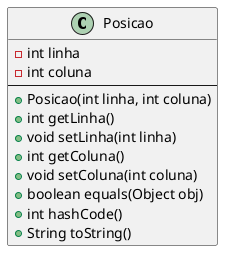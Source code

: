 @startuml

skinparam line ortho

class Posicao {
    - int linha
    - int coluna
    --
    + Posicao(int linha, int coluna)
    + int getLinha()
    + void setLinha(int linha)
    + int getColuna()
    + void setColuna(int coluna)
    + boolean equals(Object obj)
    + int hashCode()
    + String toString()
}
@enduml
